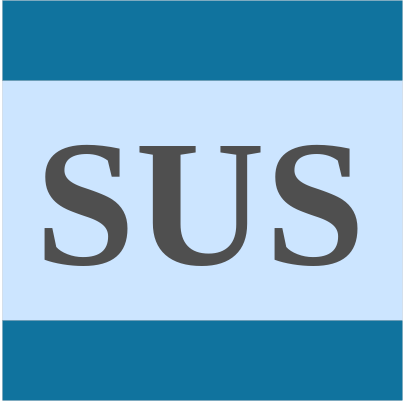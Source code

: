 <mxfile version="21.6.5" type="device">
  <diagram name="Page-1" id="Hsbhw2hLou6ln3_cuhlk">
    <mxGraphModel dx="384" dy="837" grid="1" gridSize="10" guides="1" tooltips="1" connect="1" arrows="1" fold="1" page="1" pageScale="1" pageWidth="827" pageHeight="1169" math="0" shadow="0">
      <root>
        <mxCell id="0" />
        <mxCell id="1" parent="0" />
        <mxCell id="yl1WzndAGqq6fcokq75D-4" value="" style="rounded=0;whiteSpace=wrap;html=1;strokeWidth=0;fillColor=#cce5ff;strokeColor=#36393d;" vertex="1" parent="1">
          <mxGeometry x="360" y="680" width="200" height="120" as="geometry" />
        </mxCell>
        <mxCell id="yl1WzndAGqq6fcokq75D-1" value="&lt;font style=&quot;font-size: 90px;&quot;&gt;SUS&lt;/font&gt;" style="text;html=1;strokeColor=none;fillColor=none;align=center;verticalAlign=middle;whiteSpace=wrap;rounded=0;fontFamily=Comic Neue;fontSource=https%3A%2F%2Ffonts.googleapis.com%2Fcss%3Ffamily%3DComic%2BNeue;fontStyle=1;fontSize=90;fontColor=#4F4F4F;" vertex="1" parent="1">
          <mxGeometry x="359" y="681" width="200" height="120" as="geometry" />
        </mxCell>
        <mxCell id="yl1WzndAGqq6fcokq75D-7" value="" style="rounded=0;whiteSpace=wrap;html=1;strokeWidth=0;fillColor=#10739E;strokeColor=#36393d;" vertex="1" parent="1">
          <mxGeometry x="360" y="640" width="200" height="40" as="geometry" />
        </mxCell>
        <mxCell id="yl1WzndAGqq6fcokq75D-8" value="" style="rounded=0;whiteSpace=wrap;html=1;strokeWidth=0;fillColor=#10739E;strokeColor=#36393d;" vertex="1" parent="1">
          <mxGeometry x="360" y="800" width="200" height="40" as="geometry" />
        </mxCell>
      </root>
    </mxGraphModel>
  </diagram>
</mxfile>
